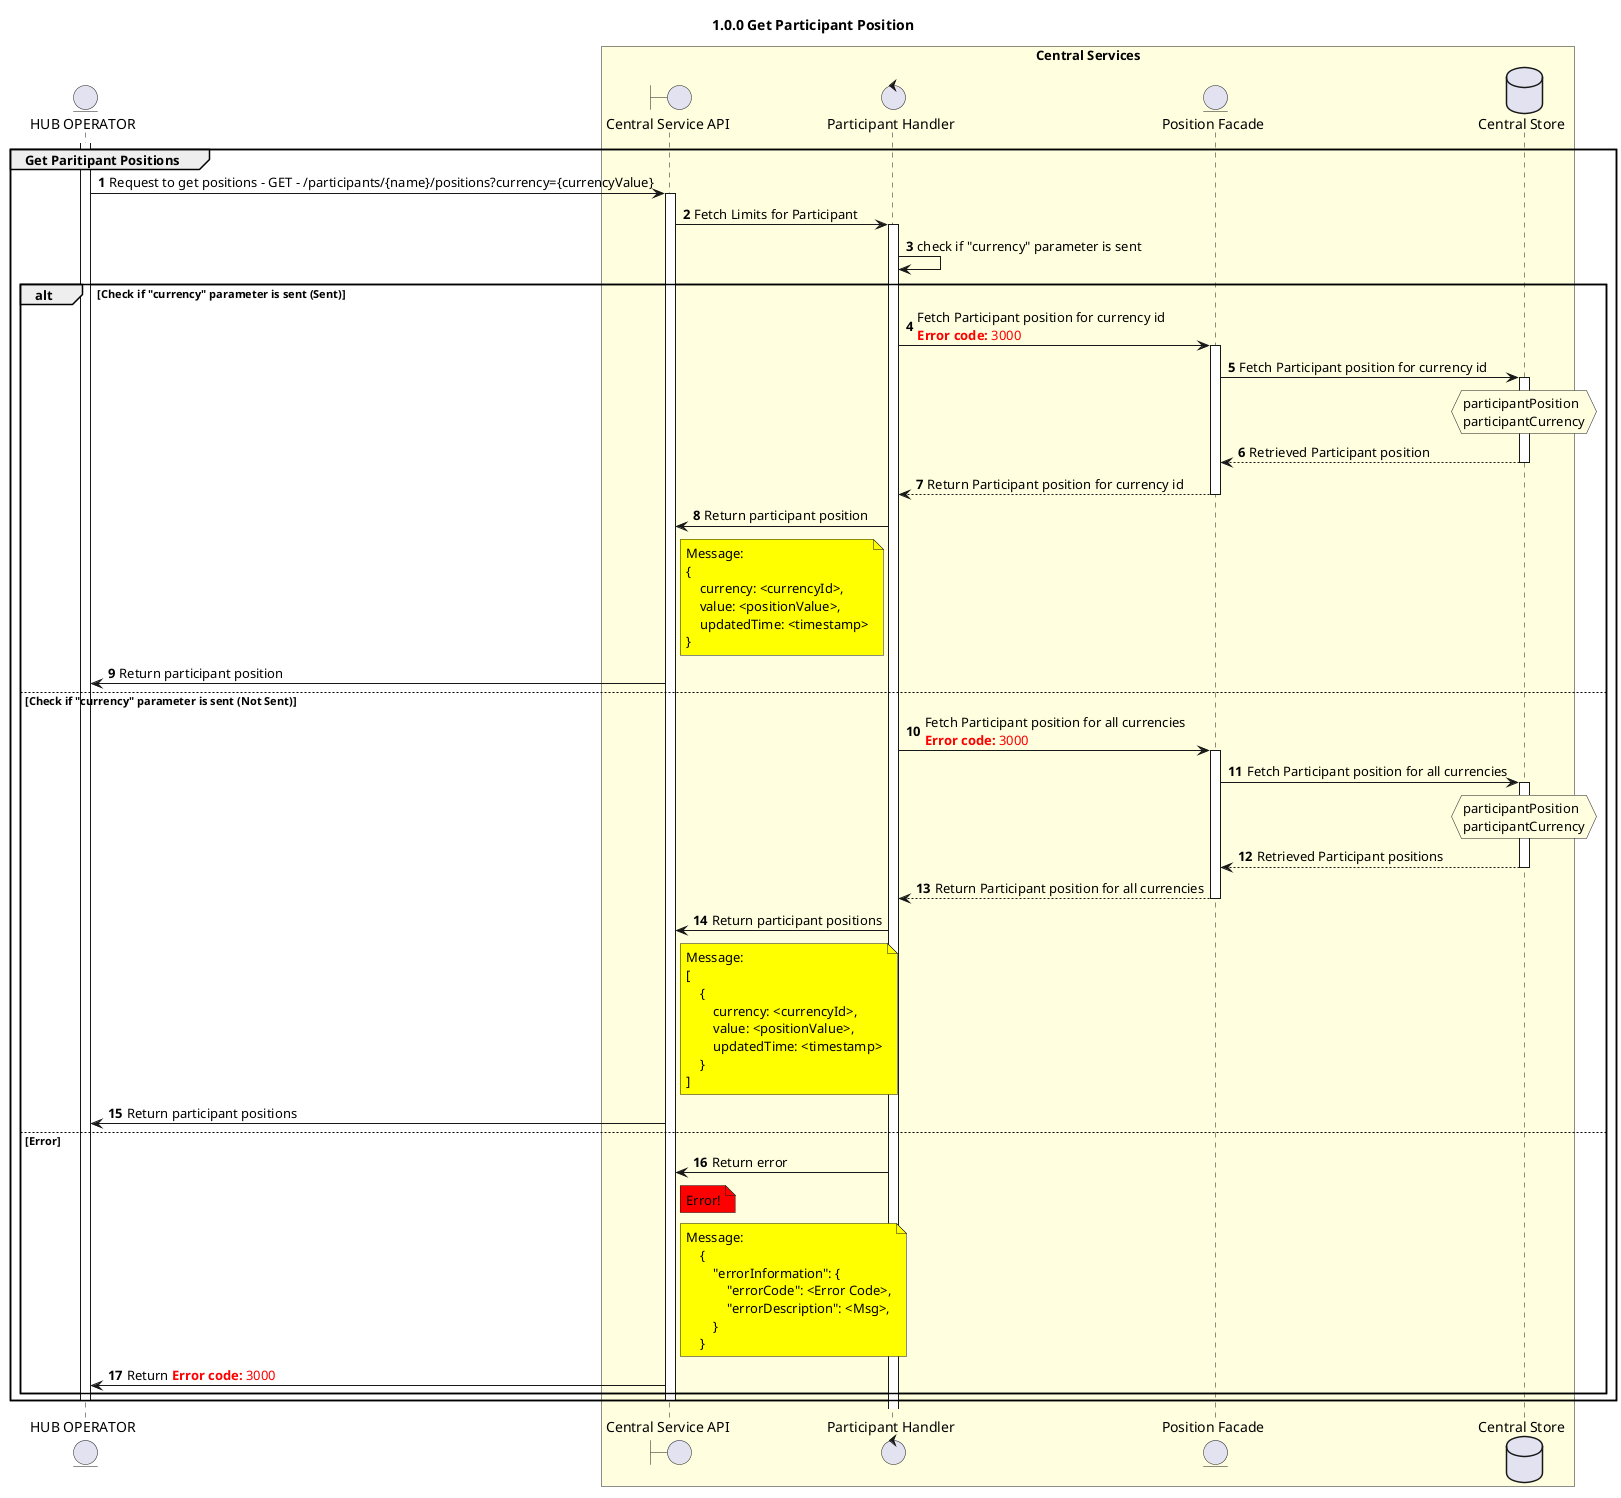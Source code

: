 @startuml
' declate title
title 1.0.0 Get Participant Position

autonumber


' Actor Keys:
' boundary - APIs/Interfaces, etc
' collections - Kafka Topics
' control - Kafka Consumers
' entity - Database Access Objects
' database - Database Persistance Store

' declare actors
entity "HUB OPERATOR" as OPERATOR
boundary "Central Service API" as CSAPI
control "Participant Handler" as PARTICIPANT_HANDLER
entity "Central Service API" as CSAPI
entity "Position Facade" as POSITION_DAO
database "Central Store" as DB

box "Central Services" #LightYellow
participant CSAPI
participant PARTICIPANT_HANDLER
participant POSITION_DAO
participant DB
end box

' start flow

activate OPERATOR
group Get Paritipant Positions
    OPERATOR -> CSAPI: Request to get positions - GET - /participants/{name}/positions?currency={currencyValue}
    activate CSAPI
    CSAPI -> PARTICIPANT_HANDLER: Fetch Limits for Participant
    activate PARTICIPANT_HANDLER
    PARTICIPANT_HANDLER -> PARTICIPANT_HANDLER: check if "currency" parameter is sent
    alt Check if "currency" parameter is sent (Sent)
        PARTICIPANT_HANDLER ->POSITION_DAO: Fetch Participant position for currency id \n<color #FF0000><b>Error code:</b> 3000</color>

        activate POSITION_DAO
        POSITION_DAO ->DB: Fetch Participant position for currency id
        activate DB
        hnote over DB #lightyellow
            participantPosition
            participantCurrency
        end note
        DB --> POSITION_DAO: Retrieved Participant position
        deactivate DB
        POSITION_DAO -->PARTICIPANT_HANDLER: Return Participant position for currency id
        deactivate POSITION_DAO

        PARTICIPANT_HANDLER ->CSAPI: Return participant position
        note right of CSAPI #yellow
            Message:
            {
                currency: <currencyId>,
                value: <positionValue>,
                updatedTime: <timestamp>
            }
        end note

        CSAPI ->OPERATOR: Return participant position
    else Check if "currency" parameter is sent (Not Sent)
        PARTICIPANT_HANDLER ->POSITION_DAO: Fetch Participant position for all currencies \n<color #FF0000><b>Error code:</b> 3000</color>

        activate POSITION_DAO
        POSITION_DAO ->DB: Fetch Participant position for all currencies
        activate DB
        hnote over DB #lightyellow
            participantPosition
            participantCurrency
        end note
        DB --> POSITION_DAO: Retrieved Participant positions
        deactivate DB
        POSITION_DAO -->PARTICIPANT_HANDLER: Return Participant position for all currencies
        deactivate POSITION_DAO

        PARTICIPANT_HANDLER ->CSAPI: Return participant positions
        note right of CSAPI #yellow
            Message:
            [
                {
                    currency: <currencyId>,
                    value: <positionValue>,
                    updatedTime: <timestamp>
                }
            ]
        end note

        CSAPI ->OPERATOR: Return participant positions

    else Error
        PARTICIPANT_HANDLER ->CSAPI: Return error
            note right of CSAPI #red: Error!
            note right of CSAPI #yellow
            Message:
                {
                    "errorInformation": {
                        "errorCode": <Error Code>,
                        "errorDescription": <Msg>,
                    }
                }
            end note
        CSAPI ->OPERATOR: Return <color #FF0000><b>Error code:</b> 3000</color>
    end

    deactivate CSAPI
    deactivate OPERATOR
end

@enduml
